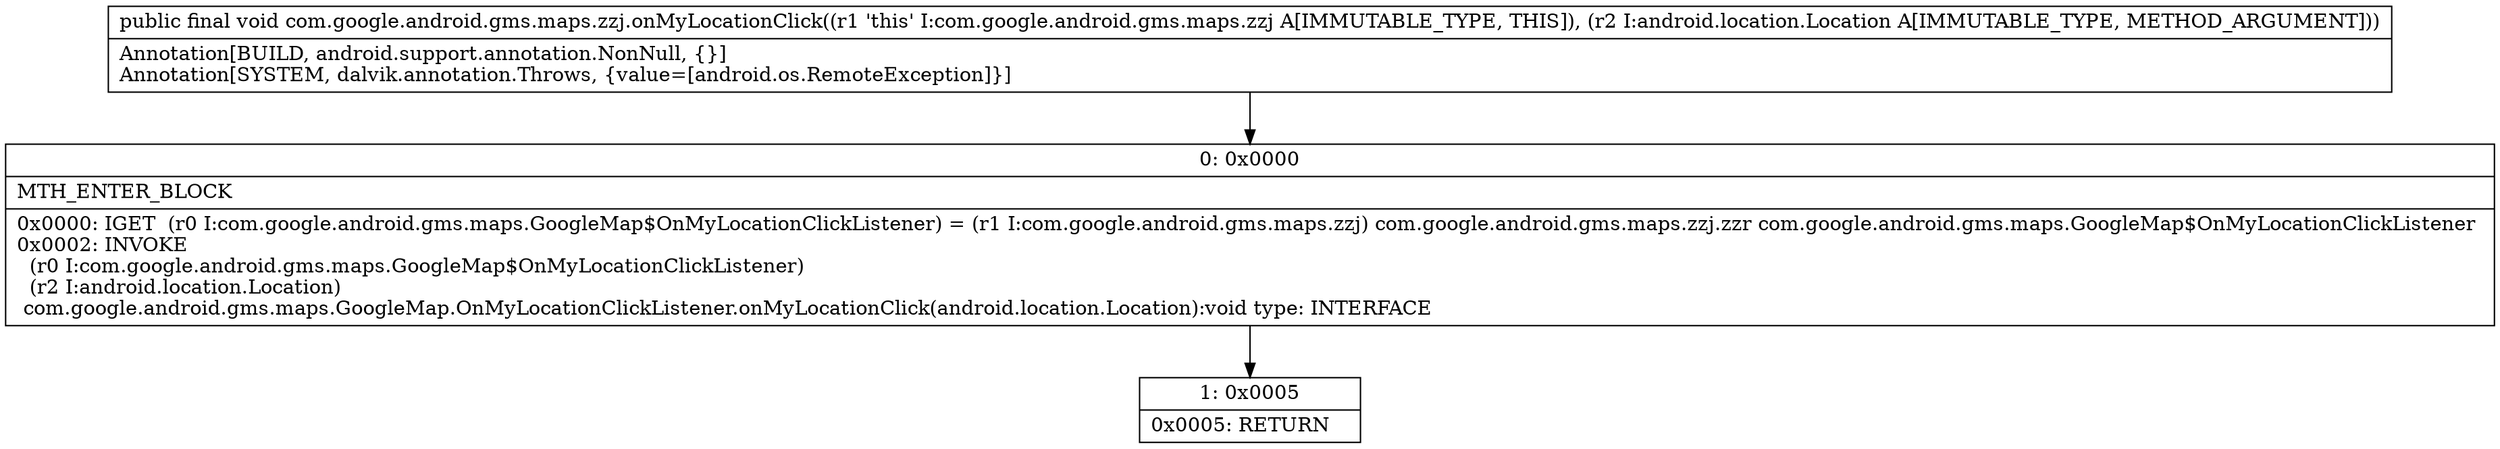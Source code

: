 digraph "CFG forcom.google.android.gms.maps.zzj.onMyLocationClick(Landroid\/location\/Location;)V" {
Node_0 [shape=record,label="{0\:\ 0x0000|MTH_ENTER_BLOCK\l|0x0000: IGET  (r0 I:com.google.android.gms.maps.GoogleMap$OnMyLocationClickListener) = (r1 I:com.google.android.gms.maps.zzj) com.google.android.gms.maps.zzj.zzr com.google.android.gms.maps.GoogleMap$OnMyLocationClickListener \l0x0002: INVOKE  \l  (r0 I:com.google.android.gms.maps.GoogleMap$OnMyLocationClickListener)\l  (r2 I:android.location.Location)\l com.google.android.gms.maps.GoogleMap.OnMyLocationClickListener.onMyLocationClick(android.location.Location):void type: INTERFACE \l}"];
Node_1 [shape=record,label="{1\:\ 0x0005|0x0005: RETURN   \l}"];
MethodNode[shape=record,label="{public final void com.google.android.gms.maps.zzj.onMyLocationClick((r1 'this' I:com.google.android.gms.maps.zzj A[IMMUTABLE_TYPE, THIS]), (r2 I:android.location.Location A[IMMUTABLE_TYPE, METHOD_ARGUMENT]))  | Annotation[BUILD, android.support.annotation.NonNull, \{\}]\lAnnotation[SYSTEM, dalvik.annotation.Throws, \{value=[android.os.RemoteException]\}]\l}"];
MethodNode -> Node_0;
Node_0 -> Node_1;
}

